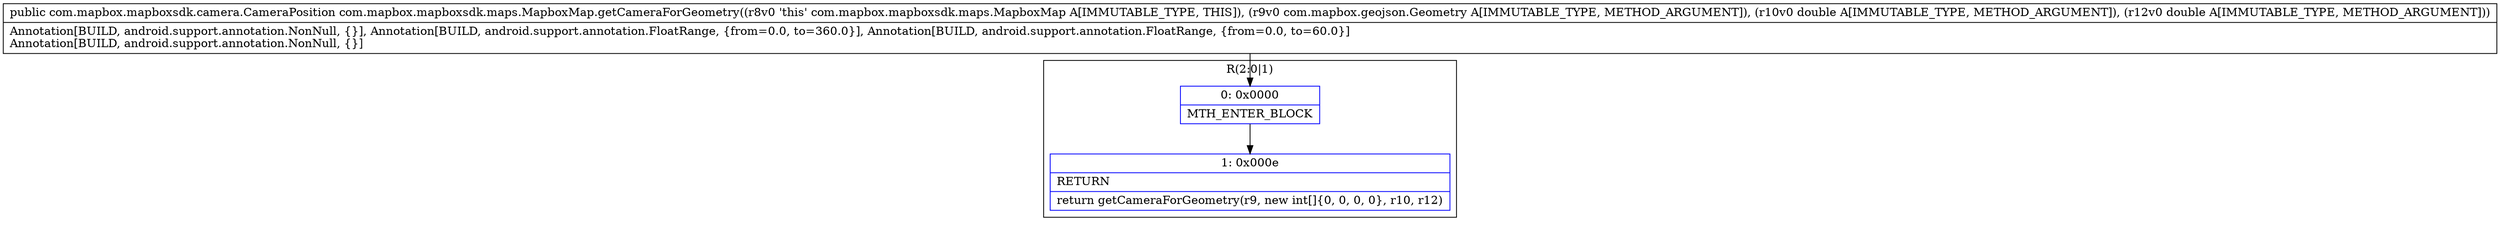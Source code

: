 digraph "CFG forcom.mapbox.mapboxsdk.maps.MapboxMap.getCameraForGeometry(Lcom\/mapbox\/geojson\/Geometry;DD)Lcom\/mapbox\/mapboxsdk\/camera\/CameraPosition;" {
subgraph cluster_Region_1945703011 {
label = "R(2:0|1)";
node [shape=record,color=blue];
Node_0 [shape=record,label="{0\:\ 0x0000|MTH_ENTER_BLOCK\l}"];
Node_1 [shape=record,label="{1\:\ 0x000e|RETURN\l|return getCameraForGeometry(r9, new int[]\{0, 0, 0, 0\}, r10, r12)\l}"];
}
MethodNode[shape=record,label="{public com.mapbox.mapboxsdk.camera.CameraPosition com.mapbox.mapboxsdk.maps.MapboxMap.getCameraForGeometry((r8v0 'this' com.mapbox.mapboxsdk.maps.MapboxMap A[IMMUTABLE_TYPE, THIS]), (r9v0 com.mapbox.geojson.Geometry A[IMMUTABLE_TYPE, METHOD_ARGUMENT]), (r10v0 double A[IMMUTABLE_TYPE, METHOD_ARGUMENT]), (r12v0 double A[IMMUTABLE_TYPE, METHOD_ARGUMENT]))  | Annotation[BUILD, android.support.annotation.NonNull, \{\}], Annotation[BUILD, android.support.annotation.FloatRange, \{from=0.0, to=360.0\}], Annotation[BUILD, android.support.annotation.FloatRange, \{from=0.0, to=60.0\}]\lAnnotation[BUILD, android.support.annotation.NonNull, \{\}]\l}"];
MethodNode -> Node_0;
Node_0 -> Node_1;
}

